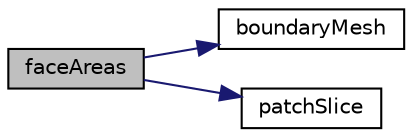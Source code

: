 digraph "faceAreas"
{
  bgcolor="transparent";
  edge [fontname="Helvetica",fontsize="10",labelfontname="Helvetica",labelfontsize="10"];
  node [fontname="Helvetica",fontsize="10",shape=record];
  rankdir="LR";
  Node1 [label="faceAreas",height=0.2,width=0.4,color="black", fillcolor="grey75", style="filled", fontcolor="black"];
  Node1 -> Node2 [color="midnightblue",fontsize="10",style="solid",fontname="Helvetica"];
  Node2 [label="boundaryMesh",height=0.2,width=0.4,color="black",URL="$a01979.html#a967e2a9a4a6da59154f932595447adc9",tooltip="Return boundaryMesh reference. "];
  Node1 -> Node3 [color="midnightblue",fontsize="10",style="solid",fontname="Helvetica"];
  Node3 [label="patchSlice",height=0.2,width=0.4,color="black",URL="$a01979.html#a82ba654d9783c2dfefac9898319b48ee",tooltip="Slice list to patch. "];
}
